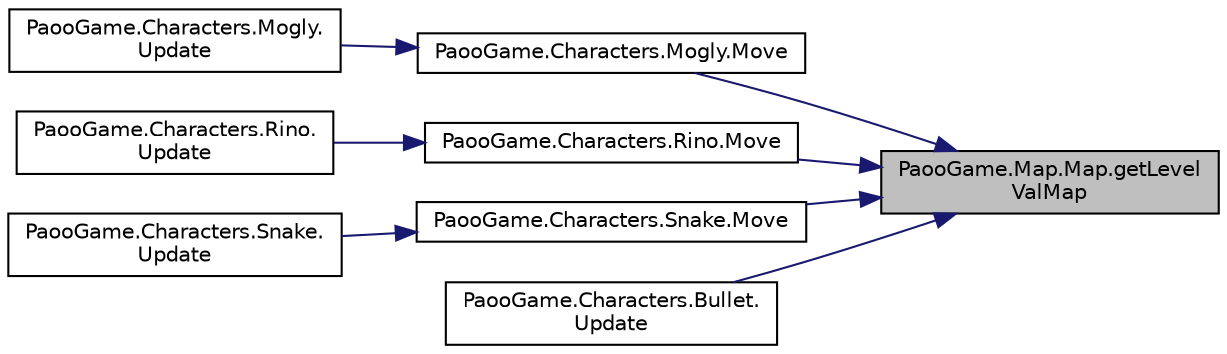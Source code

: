 digraph "PaooGame.Map.Map.getLevelValMap"
{
 // INTERACTIVE_SVG=YES
 // LATEX_PDF_SIZE
  edge [fontname="Helvetica",fontsize="10",labelfontname="Helvetica",labelfontsize="10"];
  node [fontname="Helvetica",fontsize="10",shape=record];
  rankdir="RL";
  Node1 [label="PaooGame.Map.Map.getLevel\lValMap",height=0.2,width=0.4,color="black", fillcolor="grey75", style="filled", fontcolor="black",tooltip="returneaza ce element am la o anumita coordonata pentru un anumit nivel"];
  Node1 -> Node2 [dir="back",color="midnightblue",fontsize="10",style="solid",fontname="Helvetica"];
  Node2 [label="PaooGame.Characters.Mogly.Move",height=0.2,width=0.4,color="black", fillcolor="white", style="filled",URL="$class_paoo_game_1_1_characters_1_1_mogly.html#adb4d350d38b513041a4ecbde1e53d829",tooltip="Actualizeaza miscarile lui Mogly."];
  Node2 -> Node3 [dir="back",color="midnightblue",fontsize="10",style="solid",fontname="Helvetica"];
  Node3 [label="PaooGame.Characters.Mogly.\lUpdate",height=0.2,width=0.4,color="black", fillcolor="white", style="filled",URL="$class_paoo_game_1_1_characters_1_1_mogly.html#aa23a59326c59d36a5d3957d142e42fcd",tooltip="Actualizeaza pozitia lui Mogly."];
  Node1 -> Node4 [dir="back",color="midnightblue",fontsize="10",style="solid",fontname="Helvetica"];
  Node4 [label="PaooGame.Characters.Rino.Move",height=0.2,width=0.4,color="black", fillcolor="white", style="filled",URL="$class_paoo_game_1_1_characters_1_1_rino.html#a6a00ad801578b407723bc1019768a389",tooltip="Actualizeaza miscarile mamutului."];
  Node4 -> Node5 [dir="back",color="midnightblue",fontsize="10",style="solid",fontname="Helvetica"];
  Node5 [label="PaooGame.Characters.Rino.\lUpdate",height=0.2,width=0.4,color="black", fillcolor="white", style="filled",URL="$class_paoo_game_1_1_characters_1_1_rino.html#a1988549eefd0afa92fd5d52df6a4eefa",tooltip="Actualizeaza mamutul."];
  Node1 -> Node6 [dir="back",color="midnightblue",fontsize="10",style="solid",fontname="Helvetica"];
  Node6 [label="PaooGame.Characters.Snake.Move",height=0.2,width=0.4,color="black", fillcolor="white", style="filled",URL="$class_paoo_game_1_1_characters_1_1_snake.html#a1d34f75ef5268d8f77ae1f964dac44b2",tooltip="Actualizeaza miscarile sarpelui."];
  Node6 -> Node7 [dir="back",color="midnightblue",fontsize="10",style="solid",fontname="Helvetica"];
  Node7 [label="PaooGame.Characters.Snake.\lUpdate",height=0.2,width=0.4,color="black", fillcolor="white", style="filled",URL="$class_paoo_game_1_1_characters_1_1_snake.html#a1d5a73cf62cbdf64b38b61b761bd7931",tooltip="Actualizeaza sarpele."];
  Node1 -> Node8 [dir="back",color="midnightblue",fontsize="10",style="solid",fontname="Helvetica"];
  Node8 [label="PaooGame.Characters.Bullet.\lUpdate",height=0.2,width=0.4,color="black", fillcolor="white", style="filled",URL="$class_paoo_game_1_1_characters_1_1_bullet.html#a42e63003fa75372e3c9340606d51cce0",tooltip="Actualizeaza pozitia glontului."];
}

